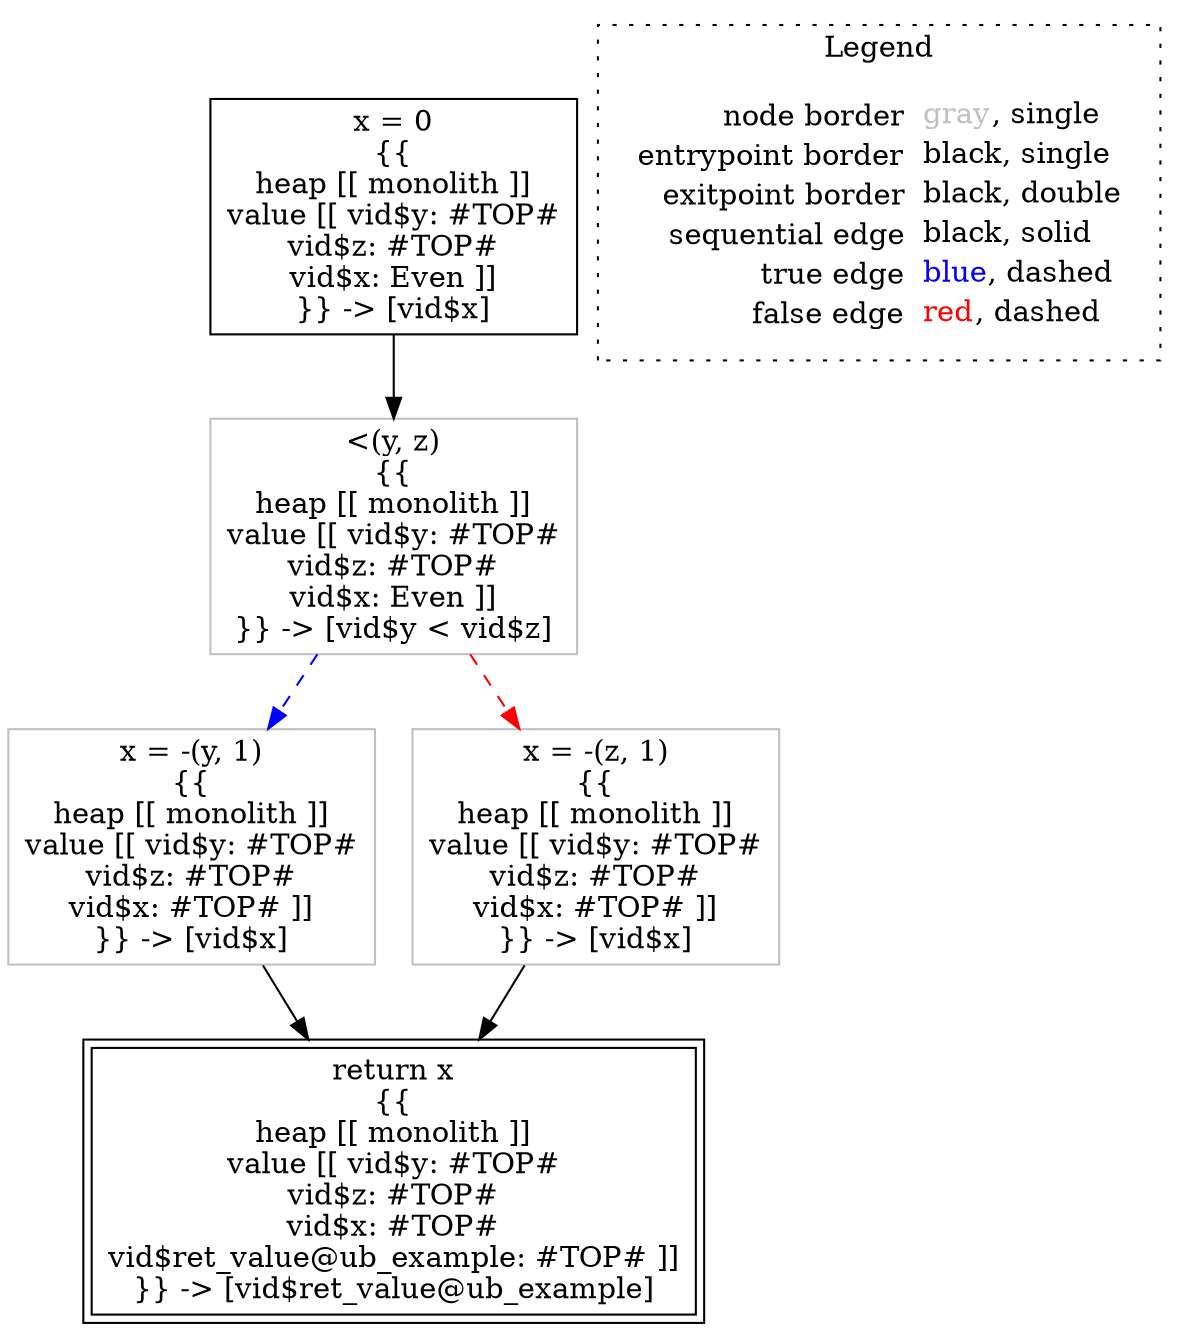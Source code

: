 digraph {
	"node0" [shape="rect",color="black",label=<x = 0<BR/>{{<BR/>heap [[ monolith ]]<BR/>value [[ vid$y: #TOP#<BR/>vid$z: #TOP#<BR/>vid$x: Even ]]<BR/>}} -&gt; [vid$x]>];
	"node1" [shape="rect",color="gray",label=<x = -(y, 1)<BR/>{{<BR/>heap [[ monolith ]]<BR/>value [[ vid$y: #TOP#<BR/>vid$z: #TOP#<BR/>vid$x: #TOP# ]]<BR/>}} -&gt; [vid$x]>];
	"node2" [shape="rect",color="black",peripheries="2",label=<return x<BR/>{{<BR/>heap [[ monolith ]]<BR/>value [[ vid$y: #TOP#<BR/>vid$z: #TOP#<BR/>vid$x: #TOP#<BR/>vid$ret_value@ub_example: #TOP# ]]<BR/>}} -&gt; [vid$ret_value@ub_example]>];
	"node3" [shape="rect",color="gray",label=<x = -(z, 1)<BR/>{{<BR/>heap [[ monolith ]]<BR/>value [[ vid$y: #TOP#<BR/>vid$z: #TOP#<BR/>vid$x: #TOP# ]]<BR/>}} -&gt; [vid$x]>];
	"node4" [shape="rect",color="gray",label=<&lt;(y, z)<BR/>{{<BR/>heap [[ monolith ]]<BR/>value [[ vid$y: #TOP#<BR/>vid$z: #TOP#<BR/>vid$x: Even ]]<BR/>}} -&gt; [vid$y &lt; vid$z]>];
	"node1" -> "node2" [color="black"];
	"node0" -> "node4" [color="black"];
	"node3" -> "node2" [color="black"];
	"node4" -> "node1" [color="blue",style="dashed"];
	"node4" -> "node3" [color="red",style="dashed"];
subgraph cluster_legend {
	label="Legend";
	style=dotted;
	node [shape=plaintext];
	"legend" [label=<<table border="0" cellpadding="2" cellspacing="0" cellborder="0"><tr><td align="right">node border&nbsp;</td><td align="left"><font color="gray">gray</font>, single</td></tr><tr><td align="right">entrypoint border&nbsp;</td><td align="left"><font color="black">black</font>, single</td></tr><tr><td align="right">exitpoint border&nbsp;</td><td align="left"><font color="black">black</font>, double</td></tr><tr><td align="right">sequential edge&nbsp;</td><td align="left"><font color="black">black</font>, solid</td></tr><tr><td align="right">true edge&nbsp;</td><td align="left"><font color="blue">blue</font>, dashed</td></tr><tr><td align="right">false edge&nbsp;</td><td align="left"><font color="red">red</font>, dashed</td></tr></table>>];
}

}

